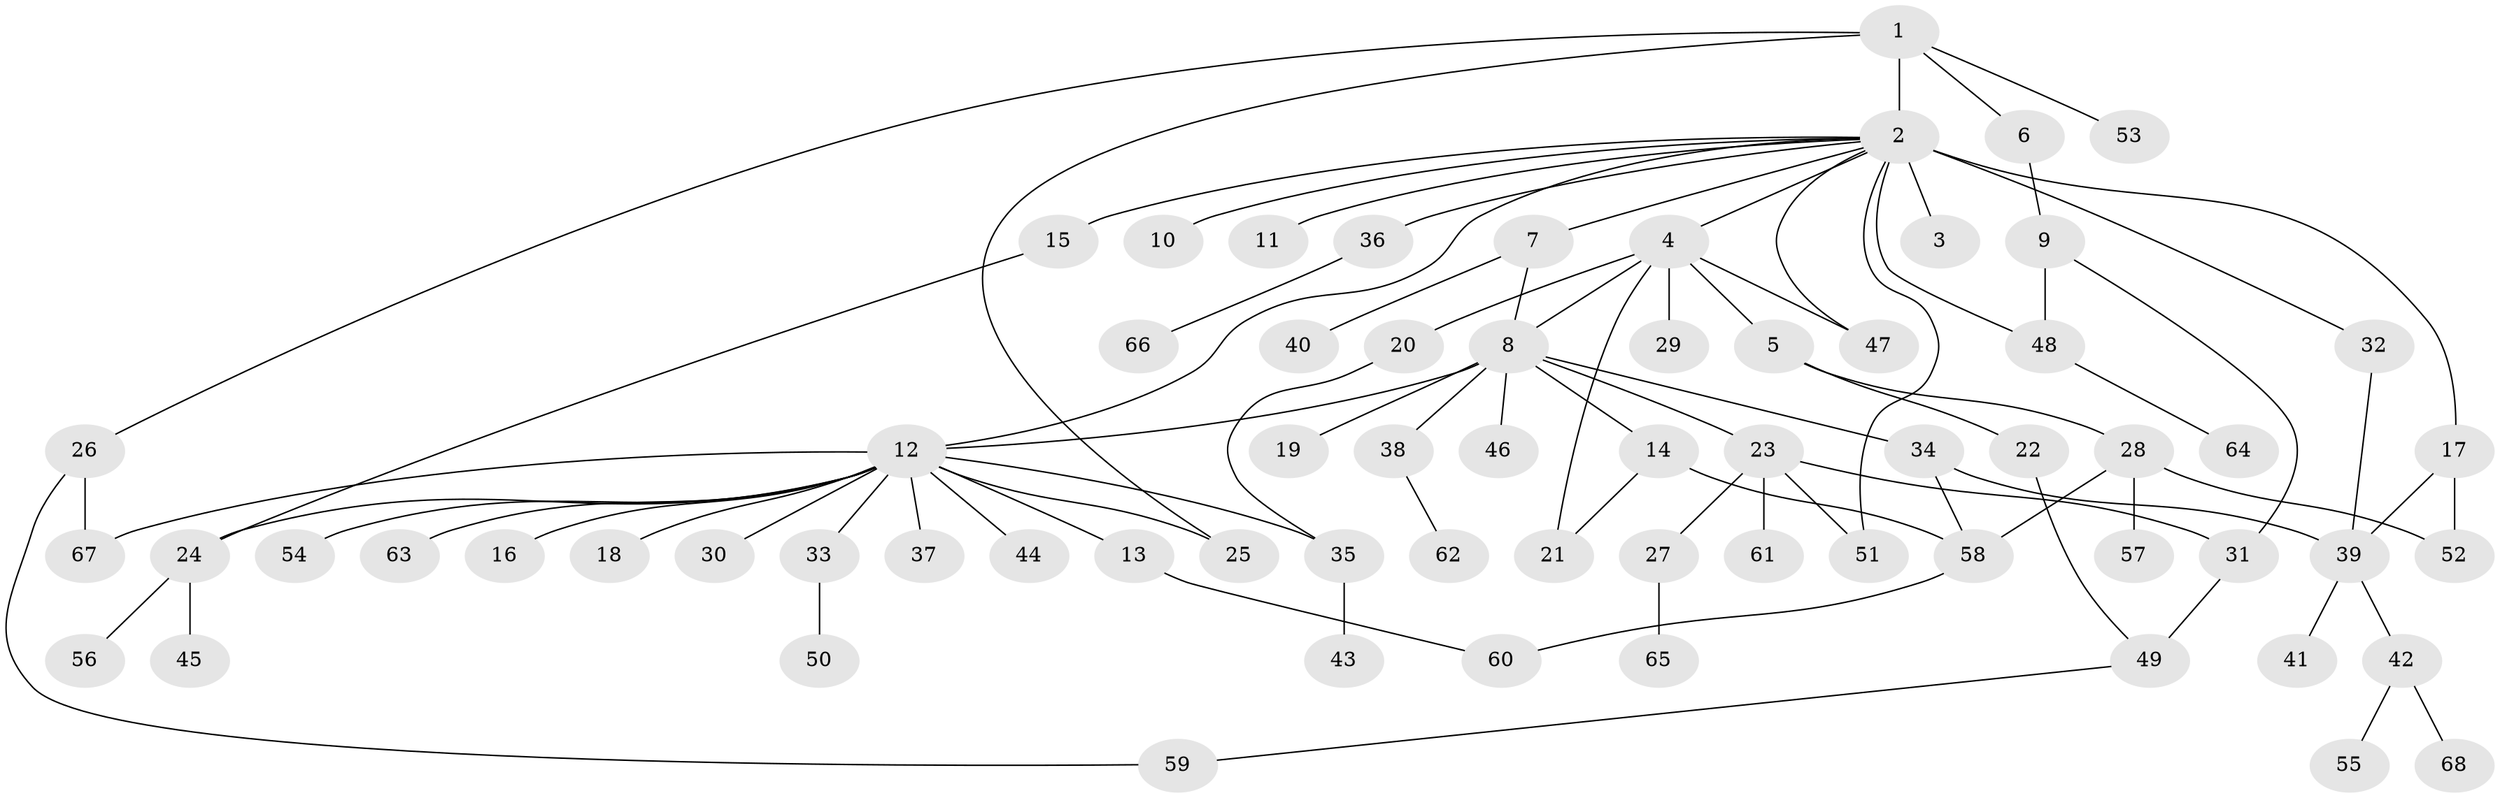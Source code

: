 // original degree distribution, {6: 0.014705882352941176, 27: 0.007352941176470588, 1: 0.5367647058823529, 12: 0.007352941176470588, 4: 0.07352941176470588, 3: 0.11029411764705882, 16: 0.007352941176470588, 2: 0.20588235294117646, 17: 0.007352941176470588, 5: 0.029411764705882353}
// Generated by graph-tools (version 1.1) at 2025/50/03/04/25 22:50:08]
// undirected, 68 vertices, 86 edges
graph export_dot {
  node [color=gray90,style=filled];
  1;
  2;
  3;
  4;
  5;
  6;
  7;
  8;
  9;
  10;
  11;
  12;
  13;
  14;
  15;
  16;
  17;
  18;
  19;
  20;
  21;
  22;
  23;
  24;
  25;
  26;
  27;
  28;
  29;
  30;
  31;
  32;
  33;
  34;
  35;
  36;
  37;
  38;
  39;
  40;
  41;
  42;
  43;
  44;
  45;
  46;
  47;
  48;
  49;
  50;
  51;
  52;
  53;
  54;
  55;
  56;
  57;
  58;
  59;
  60;
  61;
  62;
  63;
  64;
  65;
  66;
  67;
  68;
  1 -- 2 [weight=1.0];
  1 -- 6 [weight=1.0];
  1 -- 25 [weight=1.0];
  1 -- 26 [weight=1.0];
  1 -- 53 [weight=1.0];
  2 -- 3 [weight=10.0];
  2 -- 4 [weight=1.0];
  2 -- 7 [weight=3.0];
  2 -- 10 [weight=1.0];
  2 -- 11 [weight=1.0];
  2 -- 12 [weight=1.0];
  2 -- 15 [weight=1.0];
  2 -- 17 [weight=1.0];
  2 -- 32 [weight=1.0];
  2 -- 36 [weight=1.0];
  2 -- 47 [weight=1.0];
  2 -- 48 [weight=1.0];
  2 -- 51 [weight=1.0];
  4 -- 5 [weight=1.0];
  4 -- 8 [weight=1.0];
  4 -- 20 [weight=1.0];
  4 -- 21 [weight=1.0];
  4 -- 29 [weight=5.0];
  4 -- 47 [weight=1.0];
  5 -- 22 [weight=1.0];
  5 -- 28 [weight=1.0];
  6 -- 9 [weight=2.0];
  7 -- 8 [weight=1.0];
  7 -- 40 [weight=3.0];
  8 -- 12 [weight=1.0];
  8 -- 14 [weight=1.0];
  8 -- 19 [weight=1.0];
  8 -- 23 [weight=7.0];
  8 -- 34 [weight=1.0];
  8 -- 38 [weight=1.0];
  8 -- 46 [weight=1.0];
  9 -- 31 [weight=1.0];
  9 -- 48 [weight=1.0];
  12 -- 13 [weight=2.0];
  12 -- 16 [weight=1.0];
  12 -- 18 [weight=1.0];
  12 -- 24 [weight=1.0];
  12 -- 25 [weight=1.0];
  12 -- 30 [weight=1.0];
  12 -- 33 [weight=1.0];
  12 -- 35 [weight=1.0];
  12 -- 37 [weight=1.0];
  12 -- 44 [weight=1.0];
  12 -- 54 [weight=1.0];
  12 -- 63 [weight=1.0];
  12 -- 67 [weight=1.0];
  13 -- 60 [weight=1.0];
  14 -- 21 [weight=1.0];
  14 -- 58 [weight=1.0];
  15 -- 24 [weight=1.0];
  17 -- 39 [weight=1.0];
  17 -- 52 [weight=1.0];
  20 -- 35 [weight=1.0];
  22 -- 49 [weight=1.0];
  23 -- 27 [weight=1.0];
  23 -- 31 [weight=1.0];
  23 -- 51 [weight=1.0];
  23 -- 61 [weight=1.0];
  24 -- 45 [weight=2.0];
  24 -- 56 [weight=1.0];
  26 -- 59 [weight=1.0];
  26 -- 67 [weight=1.0];
  27 -- 65 [weight=1.0];
  28 -- 52 [weight=1.0];
  28 -- 57 [weight=1.0];
  28 -- 58 [weight=1.0];
  31 -- 49 [weight=2.0];
  32 -- 39 [weight=1.0];
  33 -- 50 [weight=1.0];
  34 -- 39 [weight=1.0];
  34 -- 58 [weight=1.0];
  35 -- 43 [weight=1.0];
  36 -- 66 [weight=1.0];
  38 -- 62 [weight=1.0];
  39 -- 41 [weight=1.0];
  39 -- 42 [weight=1.0];
  42 -- 55 [weight=1.0];
  42 -- 68 [weight=1.0];
  48 -- 64 [weight=1.0];
  49 -- 59 [weight=1.0];
  58 -- 60 [weight=1.0];
}
